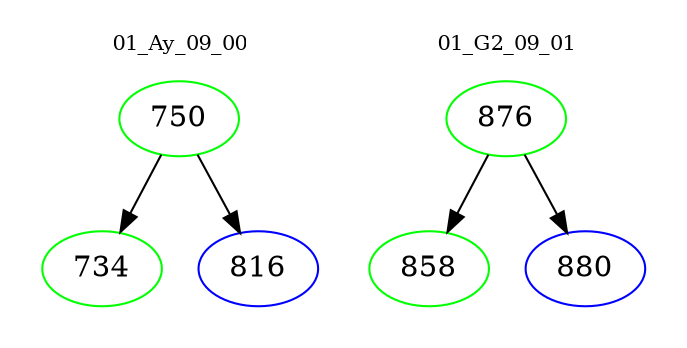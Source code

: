 digraph{
subgraph cluster_0 {
color = white
label = "01_Ay_09_00";
fontsize=10;
T0_750 [label="750", color="green"]
T0_750 -> T0_734 [color="black"]
T0_734 [label="734", color="green"]
T0_750 -> T0_816 [color="black"]
T0_816 [label="816", color="blue"]
}
subgraph cluster_1 {
color = white
label = "01_G2_09_01";
fontsize=10;
T1_876 [label="876", color="green"]
T1_876 -> T1_858 [color="black"]
T1_858 [label="858", color="green"]
T1_876 -> T1_880 [color="black"]
T1_880 [label="880", color="blue"]
}
}
